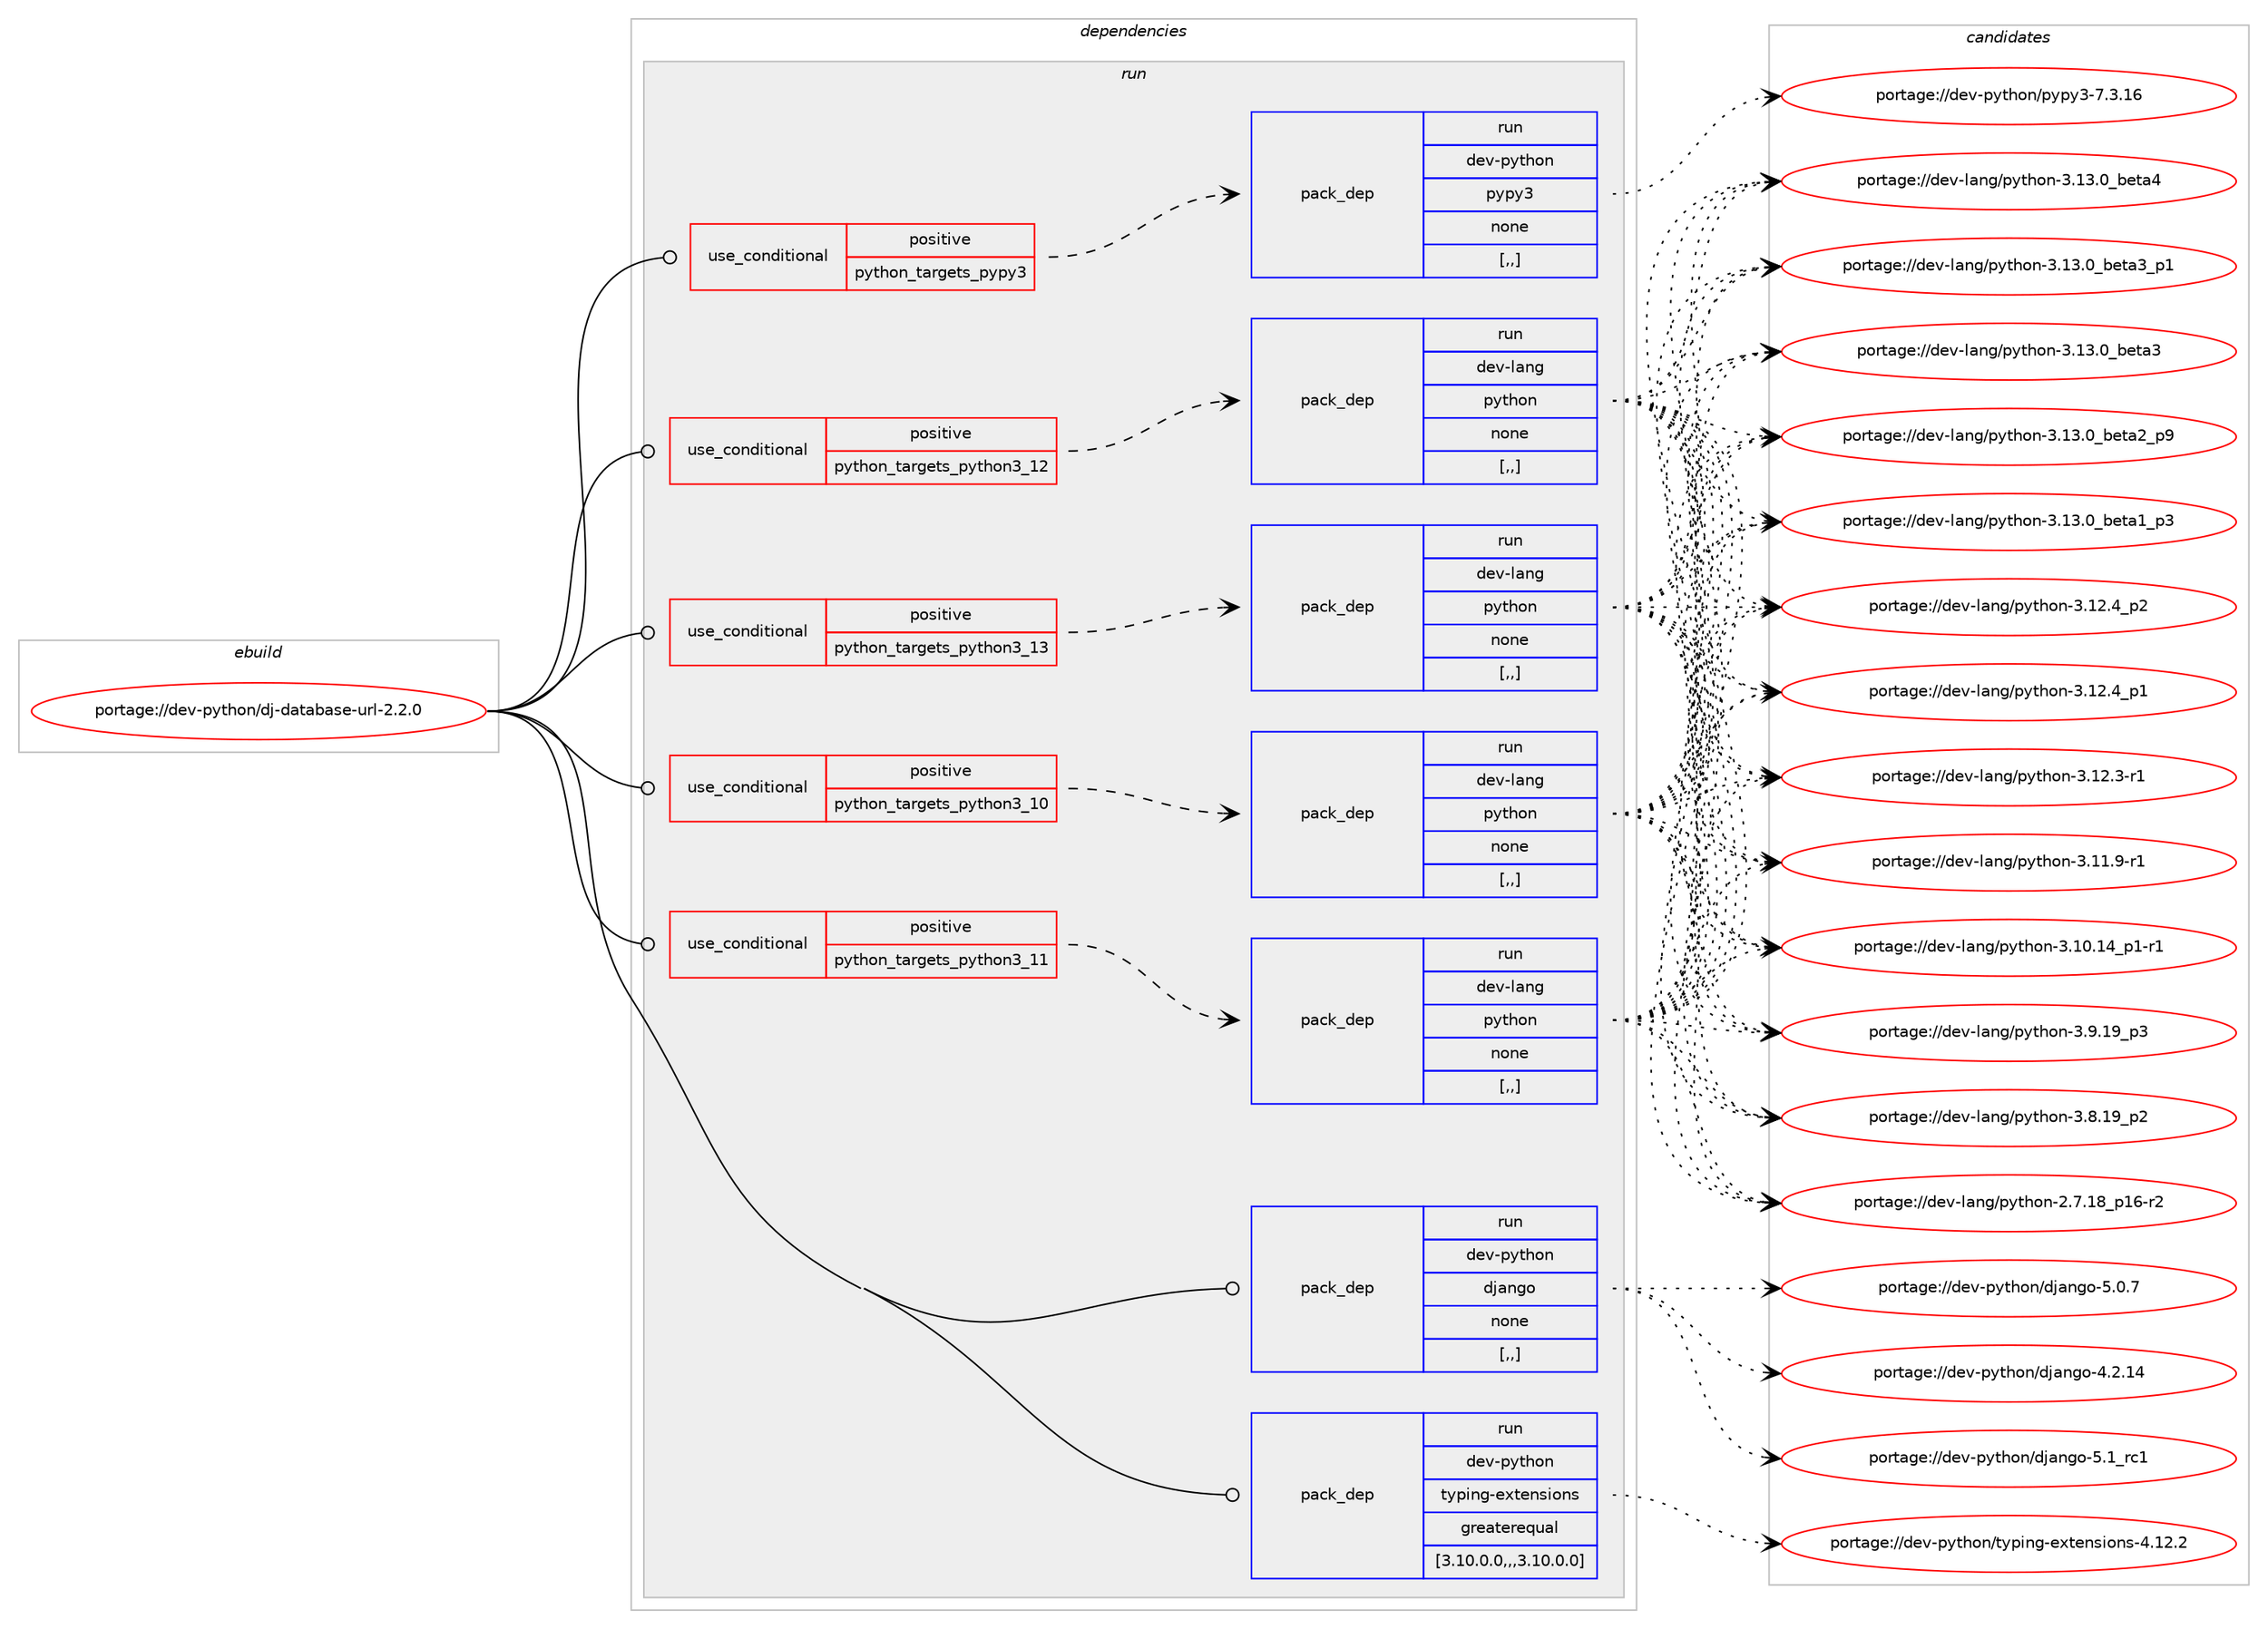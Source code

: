 digraph prolog {

# *************
# Graph options
# *************

newrank=true;
concentrate=true;
compound=true;
graph [rankdir=LR,fontname=Helvetica,fontsize=10,ranksep=1.5];#, ranksep=2.5, nodesep=0.2];
edge  [arrowhead=vee];
node  [fontname=Helvetica,fontsize=10];

# **********
# The ebuild
# **********

subgraph cluster_leftcol {
color=gray;
label=<<i>ebuild</i>>;
id [label="portage://dev-python/dj-database-url-2.2.0", color=red, width=4, href="../dev-python/dj-database-url-2.2.0.svg"];
}

# ****************
# The dependencies
# ****************

subgraph cluster_midcol {
color=gray;
label=<<i>dependencies</i>>;
subgraph cluster_compile {
fillcolor="#eeeeee";
style=filled;
label=<<i>compile</i>>;
}
subgraph cluster_compileandrun {
fillcolor="#eeeeee";
style=filled;
label=<<i>compile and run</i>>;
}
subgraph cluster_run {
fillcolor="#eeeeee";
style=filled;
label=<<i>run</i>>;
subgraph cond32373 {
dependency145424 [label=<<TABLE BORDER="0" CELLBORDER="1" CELLSPACING="0" CELLPADDING="4"><TR><TD ROWSPAN="3" CELLPADDING="10">use_conditional</TD></TR><TR><TD>positive</TD></TR><TR><TD>python_targets_pypy3</TD></TR></TABLE>>, shape=none, color=red];
subgraph pack111804 {
dependency145425 [label=<<TABLE BORDER="0" CELLBORDER="1" CELLSPACING="0" CELLPADDING="4" WIDTH="220"><TR><TD ROWSPAN="6" CELLPADDING="30">pack_dep</TD></TR><TR><TD WIDTH="110">run</TD></TR><TR><TD>dev-python</TD></TR><TR><TD>pypy3</TD></TR><TR><TD>none</TD></TR><TR><TD>[,,]</TD></TR></TABLE>>, shape=none, color=blue];
}
dependency145424:e -> dependency145425:w [weight=20,style="dashed",arrowhead="vee"];
}
id:e -> dependency145424:w [weight=20,style="solid",arrowhead="odot"];
subgraph cond32374 {
dependency145426 [label=<<TABLE BORDER="0" CELLBORDER="1" CELLSPACING="0" CELLPADDING="4"><TR><TD ROWSPAN="3" CELLPADDING="10">use_conditional</TD></TR><TR><TD>positive</TD></TR><TR><TD>python_targets_python3_10</TD></TR></TABLE>>, shape=none, color=red];
subgraph pack111805 {
dependency145427 [label=<<TABLE BORDER="0" CELLBORDER="1" CELLSPACING="0" CELLPADDING="4" WIDTH="220"><TR><TD ROWSPAN="6" CELLPADDING="30">pack_dep</TD></TR><TR><TD WIDTH="110">run</TD></TR><TR><TD>dev-lang</TD></TR><TR><TD>python</TD></TR><TR><TD>none</TD></TR><TR><TD>[,,]</TD></TR></TABLE>>, shape=none, color=blue];
}
dependency145426:e -> dependency145427:w [weight=20,style="dashed",arrowhead="vee"];
}
id:e -> dependency145426:w [weight=20,style="solid",arrowhead="odot"];
subgraph cond32375 {
dependency145428 [label=<<TABLE BORDER="0" CELLBORDER="1" CELLSPACING="0" CELLPADDING="4"><TR><TD ROWSPAN="3" CELLPADDING="10">use_conditional</TD></TR><TR><TD>positive</TD></TR><TR><TD>python_targets_python3_11</TD></TR></TABLE>>, shape=none, color=red];
subgraph pack111806 {
dependency145429 [label=<<TABLE BORDER="0" CELLBORDER="1" CELLSPACING="0" CELLPADDING="4" WIDTH="220"><TR><TD ROWSPAN="6" CELLPADDING="30">pack_dep</TD></TR><TR><TD WIDTH="110">run</TD></TR><TR><TD>dev-lang</TD></TR><TR><TD>python</TD></TR><TR><TD>none</TD></TR><TR><TD>[,,]</TD></TR></TABLE>>, shape=none, color=blue];
}
dependency145428:e -> dependency145429:w [weight=20,style="dashed",arrowhead="vee"];
}
id:e -> dependency145428:w [weight=20,style="solid",arrowhead="odot"];
subgraph cond32376 {
dependency145430 [label=<<TABLE BORDER="0" CELLBORDER="1" CELLSPACING="0" CELLPADDING="4"><TR><TD ROWSPAN="3" CELLPADDING="10">use_conditional</TD></TR><TR><TD>positive</TD></TR><TR><TD>python_targets_python3_12</TD></TR></TABLE>>, shape=none, color=red];
subgraph pack111807 {
dependency145431 [label=<<TABLE BORDER="0" CELLBORDER="1" CELLSPACING="0" CELLPADDING="4" WIDTH="220"><TR><TD ROWSPAN="6" CELLPADDING="30">pack_dep</TD></TR><TR><TD WIDTH="110">run</TD></TR><TR><TD>dev-lang</TD></TR><TR><TD>python</TD></TR><TR><TD>none</TD></TR><TR><TD>[,,]</TD></TR></TABLE>>, shape=none, color=blue];
}
dependency145430:e -> dependency145431:w [weight=20,style="dashed",arrowhead="vee"];
}
id:e -> dependency145430:w [weight=20,style="solid",arrowhead="odot"];
subgraph cond32377 {
dependency145432 [label=<<TABLE BORDER="0" CELLBORDER="1" CELLSPACING="0" CELLPADDING="4"><TR><TD ROWSPAN="3" CELLPADDING="10">use_conditional</TD></TR><TR><TD>positive</TD></TR><TR><TD>python_targets_python3_13</TD></TR></TABLE>>, shape=none, color=red];
subgraph pack111808 {
dependency145433 [label=<<TABLE BORDER="0" CELLBORDER="1" CELLSPACING="0" CELLPADDING="4" WIDTH="220"><TR><TD ROWSPAN="6" CELLPADDING="30">pack_dep</TD></TR><TR><TD WIDTH="110">run</TD></TR><TR><TD>dev-lang</TD></TR><TR><TD>python</TD></TR><TR><TD>none</TD></TR><TR><TD>[,,]</TD></TR></TABLE>>, shape=none, color=blue];
}
dependency145432:e -> dependency145433:w [weight=20,style="dashed",arrowhead="vee"];
}
id:e -> dependency145432:w [weight=20,style="solid",arrowhead="odot"];
subgraph pack111809 {
dependency145434 [label=<<TABLE BORDER="0" CELLBORDER="1" CELLSPACING="0" CELLPADDING="4" WIDTH="220"><TR><TD ROWSPAN="6" CELLPADDING="30">pack_dep</TD></TR><TR><TD WIDTH="110">run</TD></TR><TR><TD>dev-python</TD></TR><TR><TD>django</TD></TR><TR><TD>none</TD></TR><TR><TD>[,,]</TD></TR></TABLE>>, shape=none, color=blue];
}
id:e -> dependency145434:w [weight=20,style="solid",arrowhead="odot"];
subgraph pack111810 {
dependency145435 [label=<<TABLE BORDER="0" CELLBORDER="1" CELLSPACING="0" CELLPADDING="4" WIDTH="220"><TR><TD ROWSPAN="6" CELLPADDING="30">pack_dep</TD></TR><TR><TD WIDTH="110">run</TD></TR><TR><TD>dev-python</TD></TR><TR><TD>typing-extensions</TD></TR><TR><TD>greaterequal</TD></TR><TR><TD>[3.10.0.0,,,3.10.0.0]</TD></TR></TABLE>>, shape=none, color=blue];
}
id:e -> dependency145435:w [weight=20,style="solid",arrowhead="odot"];
}
}

# **************
# The candidates
# **************

subgraph cluster_choices {
rank=same;
color=gray;
label=<<i>candidates</i>>;

subgraph choice111804 {
color=black;
nodesep=1;
choice10010111845112121116104111110471121211121215145554651464954 [label="portage://dev-python/pypy3-7.3.16", color=red, width=4,href="../dev-python/pypy3-7.3.16.svg"];
dependency145425:e -> choice10010111845112121116104111110471121211121215145554651464954:w [style=dotted,weight="100"];
}
subgraph choice111805 {
color=black;
nodesep=1;
choice1001011184510897110103471121211161041111104551464951464895981011169752 [label="portage://dev-lang/python-3.13.0_beta4", color=red, width=4,href="../dev-lang/python-3.13.0_beta4.svg"];
choice10010111845108971101034711212111610411111045514649514648959810111697519511249 [label="portage://dev-lang/python-3.13.0_beta3_p1", color=red, width=4,href="../dev-lang/python-3.13.0_beta3_p1.svg"];
choice1001011184510897110103471121211161041111104551464951464895981011169751 [label="portage://dev-lang/python-3.13.0_beta3", color=red, width=4,href="../dev-lang/python-3.13.0_beta3.svg"];
choice10010111845108971101034711212111610411111045514649514648959810111697509511257 [label="portage://dev-lang/python-3.13.0_beta2_p9", color=red, width=4,href="../dev-lang/python-3.13.0_beta2_p9.svg"];
choice10010111845108971101034711212111610411111045514649514648959810111697499511251 [label="portage://dev-lang/python-3.13.0_beta1_p3", color=red, width=4,href="../dev-lang/python-3.13.0_beta1_p3.svg"];
choice100101118451089711010347112121116104111110455146495046529511250 [label="portage://dev-lang/python-3.12.4_p2", color=red, width=4,href="../dev-lang/python-3.12.4_p2.svg"];
choice100101118451089711010347112121116104111110455146495046529511249 [label="portage://dev-lang/python-3.12.4_p1", color=red, width=4,href="../dev-lang/python-3.12.4_p1.svg"];
choice100101118451089711010347112121116104111110455146495046514511449 [label="portage://dev-lang/python-3.12.3-r1", color=red, width=4,href="../dev-lang/python-3.12.3-r1.svg"];
choice100101118451089711010347112121116104111110455146494946574511449 [label="portage://dev-lang/python-3.11.9-r1", color=red, width=4,href="../dev-lang/python-3.11.9-r1.svg"];
choice100101118451089711010347112121116104111110455146494846495295112494511449 [label="portage://dev-lang/python-3.10.14_p1-r1", color=red, width=4,href="../dev-lang/python-3.10.14_p1-r1.svg"];
choice100101118451089711010347112121116104111110455146574649579511251 [label="portage://dev-lang/python-3.9.19_p3", color=red, width=4,href="../dev-lang/python-3.9.19_p3.svg"];
choice100101118451089711010347112121116104111110455146564649579511250 [label="portage://dev-lang/python-3.8.19_p2", color=red, width=4,href="../dev-lang/python-3.8.19_p2.svg"];
choice100101118451089711010347112121116104111110455046554649569511249544511450 [label="portage://dev-lang/python-2.7.18_p16-r2", color=red, width=4,href="../dev-lang/python-2.7.18_p16-r2.svg"];
dependency145427:e -> choice1001011184510897110103471121211161041111104551464951464895981011169752:w [style=dotted,weight="100"];
dependency145427:e -> choice10010111845108971101034711212111610411111045514649514648959810111697519511249:w [style=dotted,weight="100"];
dependency145427:e -> choice1001011184510897110103471121211161041111104551464951464895981011169751:w [style=dotted,weight="100"];
dependency145427:e -> choice10010111845108971101034711212111610411111045514649514648959810111697509511257:w [style=dotted,weight="100"];
dependency145427:e -> choice10010111845108971101034711212111610411111045514649514648959810111697499511251:w [style=dotted,weight="100"];
dependency145427:e -> choice100101118451089711010347112121116104111110455146495046529511250:w [style=dotted,weight="100"];
dependency145427:e -> choice100101118451089711010347112121116104111110455146495046529511249:w [style=dotted,weight="100"];
dependency145427:e -> choice100101118451089711010347112121116104111110455146495046514511449:w [style=dotted,weight="100"];
dependency145427:e -> choice100101118451089711010347112121116104111110455146494946574511449:w [style=dotted,weight="100"];
dependency145427:e -> choice100101118451089711010347112121116104111110455146494846495295112494511449:w [style=dotted,weight="100"];
dependency145427:e -> choice100101118451089711010347112121116104111110455146574649579511251:w [style=dotted,weight="100"];
dependency145427:e -> choice100101118451089711010347112121116104111110455146564649579511250:w [style=dotted,weight="100"];
dependency145427:e -> choice100101118451089711010347112121116104111110455046554649569511249544511450:w [style=dotted,weight="100"];
}
subgraph choice111806 {
color=black;
nodesep=1;
choice1001011184510897110103471121211161041111104551464951464895981011169752 [label="portage://dev-lang/python-3.13.0_beta4", color=red, width=4,href="../dev-lang/python-3.13.0_beta4.svg"];
choice10010111845108971101034711212111610411111045514649514648959810111697519511249 [label="portage://dev-lang/python-3.13.0_beta3_p1", color=red, width=4,href="../dev-lang/python-3.13.0_beta3_p1.svg"];
choice1001011184510897110103471121211161041111104551464951464895981011169751 [label="portage://dev-lang/python-3.13.0_beta3", color=red, width=4,href="../dev-lang/python-3.13.0_beta3.svg"];
choice10010111845108971101034711212111610411111045514649514648959810111697509511257 [label="portage://dev-lang/python-3.13.0_beta2_p9", color=red, width=4,href="../dev-lang/python-3.13.0_beta2_p9.svg"];
choice10010111845108971101034711212111610411111045514649514648959810111697499511251 [label="portage://dev-lang/python-3.13.0_beta1_p3", color=red, width=4,href="../dev-lang/python-3.13.0_beta1_p3.svg"];
choice100101118451089711010347112121116104111110455146495046529511250 [label="portage://dev-lang/python-3.12.4_p2", color=red, width=4,href="../dev-lang/python-3.12.4_p2.svg"];
choice100101118451089711010347112121116104111110455146495046529511249 [label="portage://dev-lang/python-3.12.4_p1", color=red, width=4,href="../dev-lang/python-3.12.4_p1.svg"];
choice100101118451089711010347112121116104111110455146495046514511449 [label="portage://dev-lang/python-3.12.3-r1", color=red, width=4,href="../dev-lang/python-3.12.3-r1.svg"];
choice100101118451089711010347112121116104111110455146494946574511449 [label="portage://dev-lang/python-3.11.9-r1", color=red, width=4,href="../dev-lang/python-3.11.9-r1.svg"];
choice100101118451089711010347112121116104111110455146494846495295112494511449 [label="portage://dev-lang/python-3.10.14_p1-r1", color=red, width=4,href="../dev-lang/python-3.10.14_p1-r1.svg"];
choice100101118451089711010347112121116104111110455146574649579511251 [label="portage://dev-lang/python-3.9.19_p3", color=red, width=4,href="../dev-lang/python-3.9.19_p3.svg"];
choice100101118451089711010347112121116104111110455146564649579511250 [label="portage://dev-lang/python-3.8.19_p2", color=red, width=4,href="../dev-lang/python-3.8.19_p2.svg"];
choice100101118451089711010347112121116104111110455046554649569511249544511450 [label="portage://dev-lang/python-2.7.18_p16-r2", color=red, width=4,href="../dev-lang/python-2.7.18_p16-r2.svg"];
dependency145429:e -> choice1001011184510897110103471121211161041111104551464951464895981011169752:w [style=dotted,weight="100"];
dependency145429:e -> choice10010111845108971101034711212111610411111045514649514648959810111697519511249:w [style=dotted,weight="100"];
dependency145429:e -> choice1001011184510897110103471121211161041111104551464951464895981011169751:w [style=dotted,weight="100"];
dependency145429:e -> choice10010111845108971101034711212111610411111045514649514648959810111697509511257:w [style=dotted,weight="100"];
dependency145429:e -> choice10010111845108971101034711212111610411111045514649514648959810111697499511251:w [style=dotted,weight="100"];
dependency145429:e -> choice100101118451089711010347112121116104111110455146495046529511250:w [style=dotted,weight="100"];
dependency145429:e -> choice100101118451089711010347112121116104111110455146495046529511249:w [style=dotted,weight="100"];
dependency145429:e -> choice100101118451089711010347112121116104111110455146495046514511449:w [style=dotted,weight="100"];
dependency145429:e -> choice100101118451089711010347112121116104111110455146494946574511449:w [style=dotted,weight="100"];
dependency145429:e -> choice100101118451089711010347112121116104111110455146494846495295112494511449:w [style=dotted,weight="100"];
dependency145429:e -> choice100101118451089711010347112121116104111110455146574649579511251:w [style=dotted,weight="100"];
dependency145429:e -> choice100101118451089711010347112121116104111110455146564649579511250:w [style=dotted,weight="100"];
dependency145429:e -> choice100101118451089711010347112121116104111110455046554649569511249544511450:w [style=dotted,weight="100"];
}
subgraph choice111807 {
color=black;
nodesep=1;
choice1001011184510897110103471121211161041111104551464951464895981011169752 [label="portage://dev-lang/python-3.13.0_beta4", color=red, width=4,href="../dev-lang/python-3.13.0_beta4.svg"];
choice10010111845108971101034711212111610411111045514649514648959810111697519511249 [label="portage://dev-lang/python-3.13.0_beta3_p1", color=red, width=4,href="../dev-lang/python-3.13.0_beta3_p1.svg"];
choice1001011184510897110103471121211161041111104551464951464895981011169751 [label="portage://dev-lang/python-3.13.0_beta3", color=red, width=4,href="../dev-lang/python-3.13.0_beta3.svg"];
choice10010111845108971101034711212111610411111045514649514648959810111697509511257 [label="portage://dev-lang/python-3.13.0_beta2_p9", color=red, width=4,href="../dev-lang/python-3.13.0_beta2_p9.svg"];
choice10010111845108971101034711212111610411111045514649514648959810111697499511251 [label="portage://dev-lang/python-3.13.0_beta1_p3", color=red, width=4,href="../dev-lang/python-3.13.0_beta1_p3.svg"];
choice100101118451089711010347112121116104111110455146495046529511250 [label="portage://dev-lang/python-3.12.4_p2", color=red, width=4,href="../dev-lang/python-3.12.4_p2.svg"];
choice100101118451089711010347112121116104111110455146495046529511249 [label="portage://dev-lang/python-3.12.4_p1", color=red, width=4,href="../dev-lang/python-3.12.4_p1.svg"];
choice100101118451089711010347112121116104111110455146495046514511449 [label="portage://dev-lang/python-3.12.3-r1", color=red, width=4,href="../dev-lang/python-3.12.3-r1.svg"];
choice100101118451089711010347112121116104111110455146494946574511449 [label="portage://dev-lang/python-3.11.9-r1", color=red, width=4,href="../dev-lang/python-3.11.9-r1.svg"];
choice100101118451089711010347112121116104111110455146494846495295112494511449 [label="portage://dev-lang/python-3.10.14_p1-r1", color=red, width=4,href="../dev-lang/python-3.10.14_p1-r1.svg"];
choice100101118451089711010347112121116104111110455146574649579511251 [label="portage://dev-lang/python-3.9.19_p3", color=red, width=4,href="../dev-lang/python-3.9.19_p3.svg"];
choice100101118451089711010347112121116104111110455146564649579511250 [label="portage://dev-lang/python-3.8.19_p2", color=red, width=4,href="../dev-lang/python-3.8.19_p2.svg"];
choice100101118451089711010347112121116104111110455046554649569511249544511450 [label="portage://dev-lang/python-2.7.18_p16-r2", color=red, width=4,href="../dev-lang/python-2.7.18_p16-r2.svg"];
dependency145431:e -> choice1001011184510897110103471121211161041111104551464951464895981011169752:w [style=dotted,weight="100"];
dependency145431:e -> choice10010111845108971101034711212111610411111045514649514648959810111697519511249:w [style=dotted,weight="100"];
dependency145431:e -> choice1001011184510897110103471121211161041111104551464951464895981011169751:w [style=dotted,weight="100"];
dependency145431:e -> choice10010111845108971101034711212111610411111045514649514648959810111697509511257:w [style=dotted,weight="100"];
dependency145431:e -> choice10010111845108971101034711212111610411111045514649514648959810111697499511251:w [style=dotted,weight="100"];
dependency145431:e -> choice100101118451089711010347112121116104111110455146495046529511250:w [style=dotted,weight="100"];
dependency145431:e -> choice100101118451089711010347112121116104111110455146495046529511249:w [style=dotted,weight="100"];
dependency145431:e -> choice100101118451089711010347112121116104111110455146495046514511449:w [style=dotted,weight="100"];
dependency145431:e -> choice100101118451089711010347112121116104111110455146494946574511449:w [style=dotted,weight="100"];
dependency145431:e -> choice100101118451089711010347112121116104111110455146494846495295112494511449:w [style=dotted,weight="100"];
dependency145431:e -> choice100101118451089711010347112121116104111110455146574649579511251:w [style=dotted,weight="100"];
dependency145431:e -> choice100101118451089711010347112121116104111110455146564649579511250:w [style=dotted,weight="100"];
dependency145431:e -> choice100101118451089711010347112121116104111110455046554649569511249544511450:w [style=dotted,weight="100"];
}
subgraph choice111808 {
color=black;
nodesep=1;
choice1001011184510897110103471121211161041111104551464951464895981011169752 [label="portage://dev-lang/python-3.13.0_beta4", color=red, width=4,href="../dev-lang/python-3.13.0_beta4.svg"];
choice10010111845108971101034711212111610411111045514649514648959810111697519511249 [label="portage://dev-lang/python-3.13.0_beta3_p1", color=red, width=4,href="../dev-lang/python-3.13.0_beta3_p1.svg"];
choice1001011184510897110103471121211161041111104551464951464895981011169751 [label="portage://dev-lang/python-3.13.0_beta3", color=red, width=4,href="../dev-lang/python-3.13.0_beta3.svg"];
choice10010111845108971101034711212111610411111045514649514648959810111697509511257 [label="portage://dev-lang/python-3.13.0_beta2_p9", color=red, width=4,href="../dev-lang/python-3.13.0_beta2_p9.svg"];
choice10010111845108971101034711212111610411111045514649514648959810111697499511251 [label="portage://dev-lang/python-3.13.0_beta1_p3", color=red, width=4,href="../dev-lang/python-3.13.0_beta1_p3.svg"];
choice100101118451089711010347112121116104111110455146495046529511250 [label="portage://dev-lang/python-3.12.4_p2", color=red, width=4,href="../dev-lang/python-3.12.4_p2.svg"];
choice100101118451089711010347112121116104111110455146495046529511249 [label="portage://dev-lang/python-3.12.4_p1", color=red, width=4,href="../dev-lang/python-3.12.4_p1.svg"];
choice100101118451089711010347112121116104111110455146495046514511449 [label="portage://dev-lang/python-3.12.3-r1", color=red, width=4,href="../dev-lang/python-3.12.3-r1.svg"];
choice100101118451089711010347112121116104111110455146494946574511449 [label="portage://dev-lang/python-3.11.9-r1", color=red, width=4,href="../dev-lang/python-3.11.9-r1.svg"];
choice100101118451089711010347112121116104111110455146494846495295112494511449 [label="portage://dev-lang/python-3.10.14_p1-r1", color=red, width=4,href="../dev-lang/python-3.10.14_p1-r1.svg"];
choice100101118451089711010347112121116104111110455146574649579511251 [label="portage://dev-lang/python-3.9.19_p3", color=red, width=4,href="../dev-lang/python-3.9.19_p3.svg"];
choice100101118451089711010347112121116104111110455146564649579511250 [label="portage://dev-lang/python-3.8.19_p2", color=red, width=4,href="../dev-lang/python-3.8.19_p2.svg"];
choice100101118451089711010347112121116104111110455046554649569511249544511450 [label="portage://dev-lang/python-2.7.18_p16-r2", color=red, width=4,href="../dev-lang/python-2.7.18_p16-r2.svg"];
dependency145433:e -> choice1001011184510897110103471121211161041111104551464951464895981011169752:w [style=dotted,weight="100"];
dependency145433:e -> choice10010111845108971101034711212111610411111045514649514648959810111697519511249:w [style=dotted,weight="100"];
dependency145433:e -> choice1001011184510897110103471121211161041111104551464951464895981011169751:w [style=dotted,weight="100"];
dependency145433:e -> choice10010111845108971101034711212111610411111045514649514648959810111697509511257:w [style=dotted,weight="100"];
dependency145433:e -> choice10010111845108971101034711212111610411111045514649514648959810111697499511251:w [style=dotted,weight="100"];
dependency145433:e -> choice100101118451089711010347112121116104111110455146495046529511250:w [style=dotted,weight="100"];
dependency145433:e -> choice100101118451089711010347112121116104111110455146495046529511249:w [style=dotted,weight="100"];
dependency145433:e -> choice100101118451089711010347112121116104111110455146495046514511449:w [style=dotted,weight="100"];
dependency145433:e -> choice100101118451089711010347112121116104111110455146494946574511449:w [style=dotted,weight="100"];
dependency145433:e -> choice100101118451089711010347112121116104111110455146494846495295112494511449:w [style=dotted,weight="100"];
dependency145433:e -> choice100101118451089711010347112121116104111110455146574649579511251:w [style=dotted,weight="100"];
dependency145433:e -> choice100101118451089711010347112121116104111110455146564649579511250:w [style=dotted,weight="100"];
dependency145433:e -> choice100101118451089711010347112121116104111110455046554649569511249544511450:w [style=dotted,weight="100"];
}
subgraph choice111809 {
color=black;
nodesep=1;
choice10010111845112121116104111110471001069711010311145534649951149949 [label="portage://dev-python/django-5.1_rc1", color=red, width=4,href="../dev-python/django-5.1_rc1.svg"];
choice100101118451121211161041111104710010697110103111455346484655 [label="portage://dev-python/django-5.0.7", color=red, width=4,href="../dev-python/django-5.0.7.svg"];
choice10010111845112121116104111110471001069711010311145524650464952 [label="portage://dev-python/django-4.2.14", color=red, width=4,href="../dev-python/django-4.2.14.svg"];
dependency145434:e -> choice10010111845112121116104111110471001069711010311145534649951149949:w [style=dotted,weight="100"];
dependency145434:e -> choice100101118451121211161041111104710010697110103111455346484655:w [style=dotted,weight="100"];
dependency145434:e -> choice10010111845112121116104111110471001069711010311145524650464952:w [style=dotted,weight="100"];
}
subgraph choice111810 {
color=black;
nodesep=1;
choice10010111845112121116104111110471161211121051101034510112011610111011510511111011545524649504650 [label="portage://dev-python/typing-extensions-4.12.2", color=red, width=4,href="../dev-python/typing-extensions-4.12.2.svg"];
dependency145435:e -> choice10010111845112121116104111110471161211121051101034510112011610111011510511111011545524649504650:w [style=dotted,weight="100"];
}
}

}
